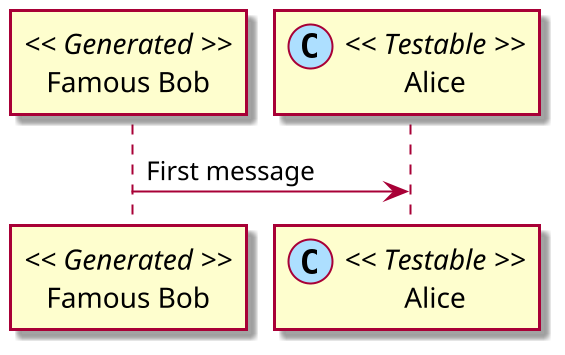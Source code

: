 @startuml Stereotypes And Spots
skin rose
scale 2
/'
By default, the guillemet character is used to display the stereotype.
You can change this behavious using the skinparam guillemet:
'/
skinparam guillemet false
participant "Famous Bob" as Bob << Generated >>
participant Alice << (C,#ADDFFF) Testable >>

Bob->Alice: First message

@enduml
